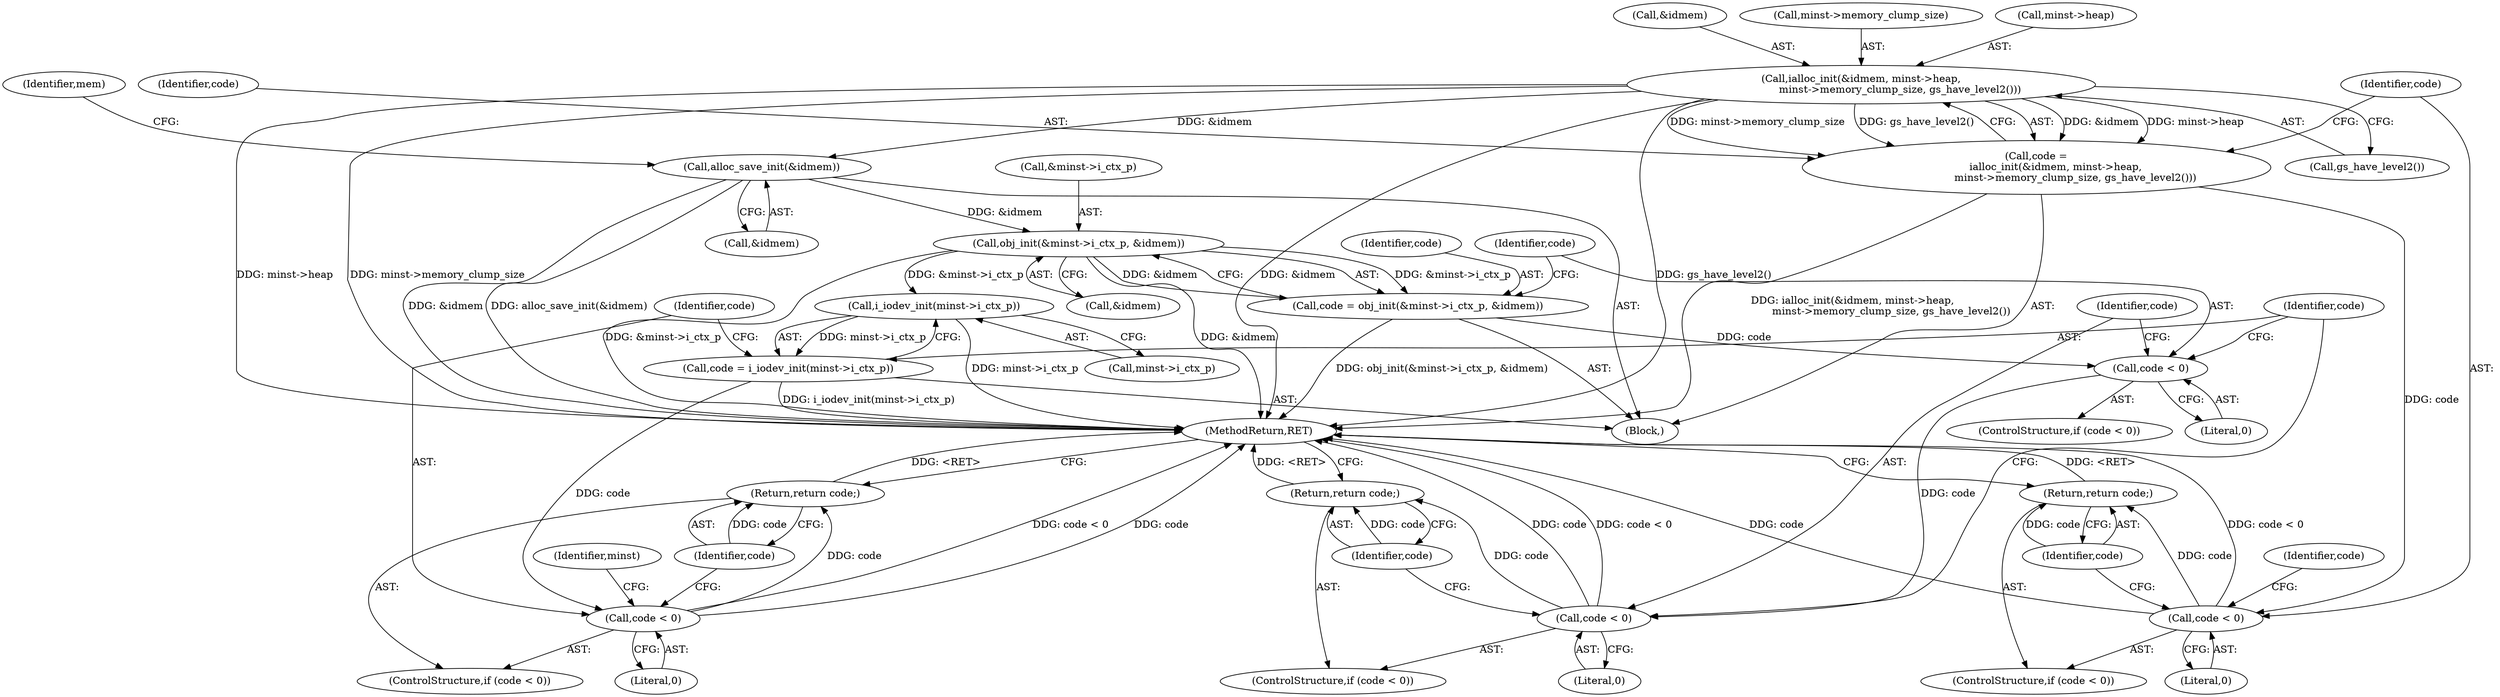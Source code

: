 digraph "0_ghostscript_6d444c273da5499a4cd72f21cb6d4c9a5256807d_1@pointer" {
"1000115" [label="(Call,ialloc_init(&idmem, minst->heap,\n                        minst->memory_clump_size, gs_have_level2()))"];
"1000113" [label="(Call,code =\n            ialloc_init(&idmem, minst->heap,\n                        minst->memory_clump_size, gs_have_level2()))"];
"1000126" [label="(Call,code < 0)"];
"1000129" [label="(Return,return code;)"];
"1000145" [label="(Call,alloc_save_init(&idmem))"];
"1000209" [label="(Call,obj_init(&minst->i_ctx_p, &idmem))"];
"1000207" [label="(Call,code = obj_init(&minst->i_ctx_p, &idmem))"];
"1000217" [label="(Call,code < 0)"];
"1000221" [label="(Call,code < 0)"];
"1000224" [label="(Return,return code;)"];
"1000228" [label="(Call,i_iodev_init(minst->i_ctx_p))"];
"1000226" [label="(Call,code = i_iodev_init(minst->i_ctx_p))"];
"1000233" [label="(Call,code < 0)"];
"1000236" [label="(Return,return code;)"];
"1000240" [label="(Identifier,minst)"];
"1000129" [label="(Return,return code;)"];
"1000125" [label="(ControlStructure,if (code < 0))"];
"1000219" [label="(Literal,0)"];
"1000115" [label="(Call,ialloc_init(&idmem, minst->heap,\n                        minst->memory_clump_size, gs_have_level2()))"];
"1000216" [label="(ControlStructure,if (code < 0))"];
"1000207" [label="(Call,code = obj_init(&minst->i_ctx_p, &idmem))"];
"1000116" [label="(Call,&idmem)"];
"1000128" [label="(Literal,0)"];
"1000227" [label="(Identifier,code)"];
"1000222" [label="(Identifier,code)"];
"1000228" [label="(Call,i_iodev_init(minst->i_ctx_p))"];
"1000221" [label="(Call,code < 0)"];
"1000224" [label="(Return,return code;)"];
"1000209" [label="(Call,obj_init(&minst->i_ctx_p, &idmem))"];
"1000126" [label="(Call,code < 0)"];
"1000208" [label="(Identifier,code)"];
"1000217" [label="(Call,code < 0)"];
"1000218" [label="(Identifier,code)"];
"1000226" [label="(Call,code = i_iodev_init(minst->i_ctx_p))"];
"1000121" [label="(Call,minst->memory_clump_size)"];
"1000214" [label="(Call,&idmem)"];
"1000110" [label="(Block,)"];
"1000220" [label="(ControlStructure,if (code < 0))"];
"1000234" [label="(Identifier,code)"];
"1000245" [label="(MethodReturn,RET)"];
"1000237" [label="(Identifier,code)"];
"1000124" [label="(Call,gs_have_level2())"];
"1000225" [label="(Identifier,code)"];
"1000223" [label="(Literal,0)"];
"1000232" [label="(ControlStructure,if (code < 0))"];
"1000233" [label="(Call,code < 0)"];
"1000210" [label="(Call,&minst->i_ctx_p)"];
"1000146" [label="(Call,&idmem)"];
"1000235" [label="(Literal,0)"];
"1000114" [label="(Identifier,code)"];
"1000236" [label="(Return,return code;)"];
"1000229" [label="(Call,minst->i_ctx_p)"];
"1000151" [label="(Identifier,mem)"];
"1000118" [label="(Call,minst->heap)"];
"1000127" [label="(Identifier,code)"];
"1000113" [label="(Call,code =\n            ialloc_init(&idmem, minst->heap,\n                        minst->memory_clump_size, gs_have_level2()))"];
"1000130" [label="(Identifier,code)"];
"1000132" [label="(Identifier,code)"];
"1000145" [label="(Call,alloc_save_init(&idmem))"];
"1000115" -> "1000113"  [label="AST: "];
"1000115" -> "1000124"  [label="CFG: "];
"1000116" -> "1000115"  [label="AST: "];
"1000118" -> "1000115"  [label="AST: "];
"1000121" -> "1000115"  [label="AST: "];
"1000124" -> "1000115"  [label="AST: "];
"1000113" -> "1000115"  [label="CFG: "];
"1000115" -> "1000245"  [label="DDG: minst->heap"];
"1000115" -> "1000245"  [label="DDG: minst->memory_clump_size"];
"1000115" -> "1000245"  [label="DDG: &idmem"];
"1000115" -> "1000245"  [label="DDG: gs_have_level2()"];
"1000115" -> "1000113"  [label="DDG: &idmem"];
"1000115" -> "1000113"  [label="DDG: minst->heap"];
"1000115" -> "1000113"  [label="DDG: minst->memory_clump_size"];
"1000115" -> "1000113"  [label="DDG: gs_have_level2()"];
"1000115" -> "1000145"  [label="DDG: &idmem"];
"1000113" -> "1000110"  [label="AST: "];
"1000114" -> "1000113"  [label="AST: "];
"1000127" -> "1000113"  [label="CFG: "];
"1000113" -> "1000245"  [label="DDG: ialloc_init(&idmem, minst->heap,\n                        minst->memory_clump_size, gs_have_level2())"];
"1000113" -> "1000126"  [label="DDG: code"];
"1000126" -> "1000125"  [label="AST: "];
"1000126" -> "1000128"  [label="CFG: "];
"1000127" -> "1000126"  [label="AST: "];
"1000128" -> "1000126"  [label="AST: "];
"1000130" -> "1000126"  [label="CFG: "];
"1000132" -> "1000126"  [label="CFG: "];
"1000126" -> "1000245"  [label="DDG: code < 0"];
"1000126" -> "1000245"  [label="DDG: code"];
"1000126" -> "1000129"  [label="DDG: code"];
"1000129" -> "1000125"  [label="AST: "];
"1000129" -> "1000130"  [label="CFG: "];
"1000130" -> "1000129"  [label="AST: "];
"1000245" -> "1000129"  [label="CFG: "];
"1000129" -> "1000245"  [label="DDG: <RET>"];
"1000130" -> "1000129"  [label="DDG: code"];
"1000145" -> "1000110"  [label="AST: "];
"1000145" -> "1000146"  [label="CFG: "];
"1000146" -> "1000145"  [label="AST: "];
"1000151" -> "1000145"  [label="CFG: "];
"1000145" -> "1000245"  [label="DDG: alloc_save_init(&idmem)"];
"1000145" -> "1000245"  [label="DDG: &idmem"];
"1000145" -> "1000209"  [label="DDG: &idmem"];
"1000209" -> "1000207"  [label="AST: "];
"1000209" -> "1000214"  [label="CFG: "];
"1000210" -> "1000209"  [label="AST: "];
"1000214" -> "1000209"  [label="AST: "];
"1000207" -> "1000209"  [label="CFG: "];
"1000209" -> "1000245"  [label="DDG: &minst->i_ctx_p"];
"1000209" -> "1000245"  [label="DDG: &idmem"];
"1000209" -> "1000207"  [label="DDG: &minst->i_ctx_p"];
"1000209" -> "1000207"  [label="DDG: &idmem"];
"1000209" -> "1000228"  [label="DDG: &minst->i_ctx_p"];
"1000207" -> "1000110"  [label="AST: "];
"1000208" -> "1000207"  [label="AST: "];
"1000218" -> "1000207"  [label="CFG: "];
"1000207" -> "1000245"  [label="DDG: obj_init(&minst->i_ctx_p, &idmem)"];
"1000207" -> "1000217"  [label="DDG: code"];
"1000217" -> "1000216"  [label="AST: "];
"1000217" -> "1000219"  [label="CFG: "];
"1000218" -> "1000217"  [label="AST: "];
"1000219" -> "1000217"  [label="AST: "];
"1000222" -> "1000217"  [label="CFG: "];
"1000227" -> "1000217"  [label="CFG: "];
"1000217" -> "1000221"  [label="DDG: code"];
"1000221" -> "1000220"  [label="AST: "];
"1000221" -> "1000223"  [label="CFG: "];
"1000222" -> "1000221"  [label="AST: "];
"1000223" -> "1000221"  [label="AST: "];
"1000225" -> "1000221"  [label="CFG: "];
"1000227" -> "1000221"  [label="CFG: "];
"1000221" -> "1000245"  [label="DDG: code"];
"1000221" -> "1000245"  [label="DDG: code < 0"];
"1000221" -> "1000224"  [label="DDG: code"];
"1000224" -> "1000220"  [label="AST: "];
"1000224" -> "1000225"  [label="CFG: "];
"1000225" -> "1000224"  [label="AST: "];
"1000245" -> "1000224"  [label="CFG: "];
"1000224" -> "1000245"  [label="DDG: <RET>"];
"1000225" -> "1000224"  [label="DDG: code"];
"1000228" -> "1000226"  [label="AST: "];
"1000228" -> "1000229"  [label="CFG: "];
"1000229" -> "1000228"  [label="AST: "];
"1000226" -> "1000228"  [label="CFG: "];
"1000228" -> "1000245"  [label="DDG: minst->i_ctx_p"];
"1000228" -> "1000226"  [label="DDG: minst->i_ctx_p"];
"1000226" -> "1000110"  [label="AST: "];
"1000227" -> "1000226"  [label="AST: "];
"1000234" -> "1000226"  [label="CFG: "];
"1000226" -> "1000245"  [label="DDG: i_iodev_init(minst->i_ctx_p)"];
"1000226" -> "1000233"  [label="DDG: code"];
"1000233" -> "1000232"  [label="AST: "];
"1000233" -> "1000235"  [label="CFG: "];
"1000234" -> "1000233"  [label="AST: "];
"1000235" -> "1000233"  [label="AST: "];
"1000237" -> "1000233"  [label="CFG: "];
"1000240" -> "1000233"  [label="CFG: "];
"1000233" -> "1000245"  [label="DDG: code < 0"];
"1000233" -> "1000245"  [label="DDG: code"];
"1000233" -> "1000236"  [label="DDG: code"];
"1000236" -> "1000232"  [label="AST: "];
"1000236" -> "1000237"  [label="CFG: "];
"1000237" -> "1000236"  [label="AST: "];
"1000245" -> "1000236"  [label="CFG: "];
"1000236" -> "1000245"  [label="DDG: <RET>"];
"1000237" -> "1000236"  [label="DDG: code"];
}
